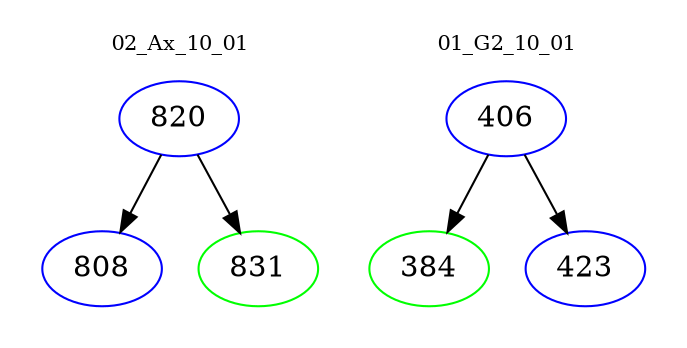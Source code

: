 digraph{
subgraph cluster_0 {
color = white
label = "02_Ax_10_01";
fontsize=10;
T0_820 [label="820", color="blue"]
T0_820 -> T0_808 [color="black"]
T0_808 [label="808", color="blue"]
T0_820 -> T0_831 [color="black"]
T0_831 [label="831", color="green"]
}
subgraph cluster_1 {
color = white
label = "01_G2_10_01";
fontsize=10;
T1_406 [label="406", color="blue"]
T1_406 -> T1_384 [color="black"]
T1_384 [label="384", color="green"]
T1_406 -> T1_423 [color="black"]
T1_423 [label="423", color="blue"]
}
}

